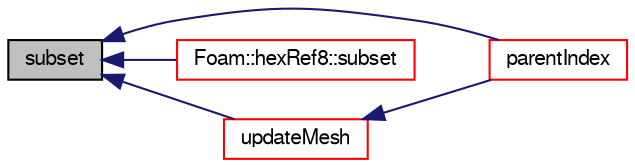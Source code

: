 digraph "subset"
{
  bgcolor="transparent";
  edge [fontname="FreeSans",fontsize="10",labelfontname="FreeSans",labelfontsize="10"];
  node [fontname="FreeSans",fontsize="10",shape=record];
  rankdir="LR";
  Node1412 [label="subset",height=0.2,width=0.4,color="black", fillcolor="grey75", style="filled", fontcolor="black"];
  Node1412 -> Node1413 [dir="back",color="midnightblue",fontsize="10",style="solid",fontname="FreeSans"];
  Node1413 [label="parentIndex",height=0.2,width=0.4,color="red",URL="$a21690.html#a4eed19cdbc97968a63b0109384f138e1",tooltip="Get parent of cell. "];
  Node1412 -> Node1427 [dir="back",color="midnightblue",fontsize="10",style="solid",fontname="FreeSans"];
  Node1427 [label="Foam::hexRef8::subset",height=0.2,width=0.4,color="red",URL="$a21654.html#aeee5427e665078cdfa1914cbaeda8eda",tooltip="Update local numbering for subsetted mesh. "];
  Node1412 -> Node1429 [dir="back",color="midnightblue",fontsize="10",style="solid",fontname="FreeSans"];
  Node1429 [label="updateMesh",height=0.2,width=0.4,color="red",URL="$a21690.html#ad57565956fd4064299f4bd3c4eebb1d4",tooltip="Update numbering for mesh changes. "];
  Node1429 -> Node1413 [dir="back",color="midnightblue",fontsize="10",style="solid",fontname="FreeSans"];
}
